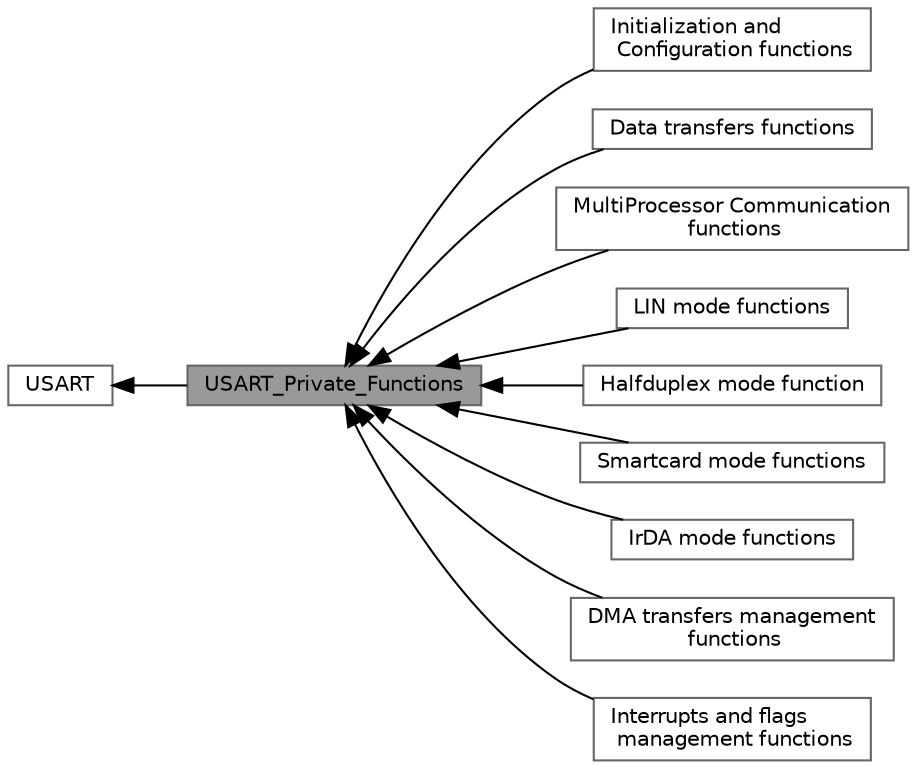 digraph "USART_Private_Functions"
{
 // LATEX_PDF_SIZE
  bgcolor="transparent";
  edge [fontname=Helvetica,fontsize=10,labelfontname=Helvetica,labelfontsize=10];
  node [fontname=Helvetica,fontsize=10,shape=box,height=0.2,width=0.4];
  rankdir=LR;
  Node2 [id="Node000002",label="USART",height=0.2,width=0.4,color="grey40", fillcolor="white", style="filled",URL="$group___u_s_a_r_t.html",tooltip="USART driver modules."];
  Node3 [id="Node000003",label="Initialization and\l Configuration functions",height=0.2,width=0.4,color="grey40", fillcolor="white", style="filled",URL="$group___u_s_a_r_t___group1.html",tooltip="Initialization and Configuration functions."];
  Node4 [id="Node000004",label="Data transfers functions",height=0.2,width=0.4,color="grey40", fillcolor="white", style="filled",URL="$group___u_s_a_r_t___group2.html",tooltip="Data transfers functions."];
  Node5 [id="Node000005",label="MultiProcessor Communication\l functions",height=0.2,width=0.4,color="grey40", fillcolor="white", style="filled",URL="$group___u_s_a_r_t___group3.html",tooltip="Multi-Processor Communication functions."];
  Node6 [id="Node000006",label="LIN mode functions",height=0.2,width=0.4,color="grey40", fillcolor="white", style="filled",URL="$group___u_s_a_r_t___group4.html",tooltip="LIN mode functions."];
  Node7 [id="Node000007",label="Halfduplex mode function",height=0.2,width=0.4,color="grey40", fillcolor="white", style="filled",URL="$group___u_s_a_r_t___group5.html",tooltip="Half-duplex mode function."];
  Node8 [id="Node000008",label="Smartcard mode functions",height=0.2,width=0.4,color="grey40", fillcolor="white", style="filled",URL="$group___u_s_a_r_t___group6.html",tooltip="Smartcard mode functions."];
  Node9 [id="Node000009",label="IrDA mode functions",height=0.2,width=0.4,color="grey40", fillcolor="white", style="filled",URL="$group___u_s_a_r_t___group7.html",tooltip="IrDA mode functions."];
  Node10 [id="Node000010",label="DMA transfers management\l functions",height=0.2,width=0.4,color="grey40", fillcolor="white", style="filled",URL="$group___u_s_a_r_t___group8.html",tooltip="DMA transfers management functions."];
  Node11 [id="Node000011",label="Interrupts and flags\l management functions",height=0.2,width=0.4,color="grey40", fillcolor="white", style="filled",URL="$group___u_s_a_r_t___group9.html",tooltip="Interrupts and flags management functions."];
  Node1 [id="Node000001",label="USART_Private_Functions",height=0.2,width=0.4,color="gray40", fillcolor="grey60", style="filled", fontcolor="black",tooltip=" "];
  Node2->Node1 [shape=plaintext, dir="back", style="solid"];
  Node1->Node3 [shape=plaintext, dir="back", style="solid"];
  Node1->Node4 [shape=plaintext, dir="back", style="solid"];
  Node1->Node5 [shape=plaintext, dir="back", style="solid"];
  Node1->Node6 [shape=plaintext, dir="back", style="solid"];
  Node1->Node7 [shape=plaintext, dir="back", style="solid"];
  Node1->Node8 [shape=plaintext, dir="back", style="solid"];
  Node1->Node9 [shape=plaintext, dir="back", style="solid"];
  Node1->Node10 [shape=plaintext, dir="back", style="solid"];
  Node1->Node11 [shape=plaintext, dir="back", style="solid"];
}
